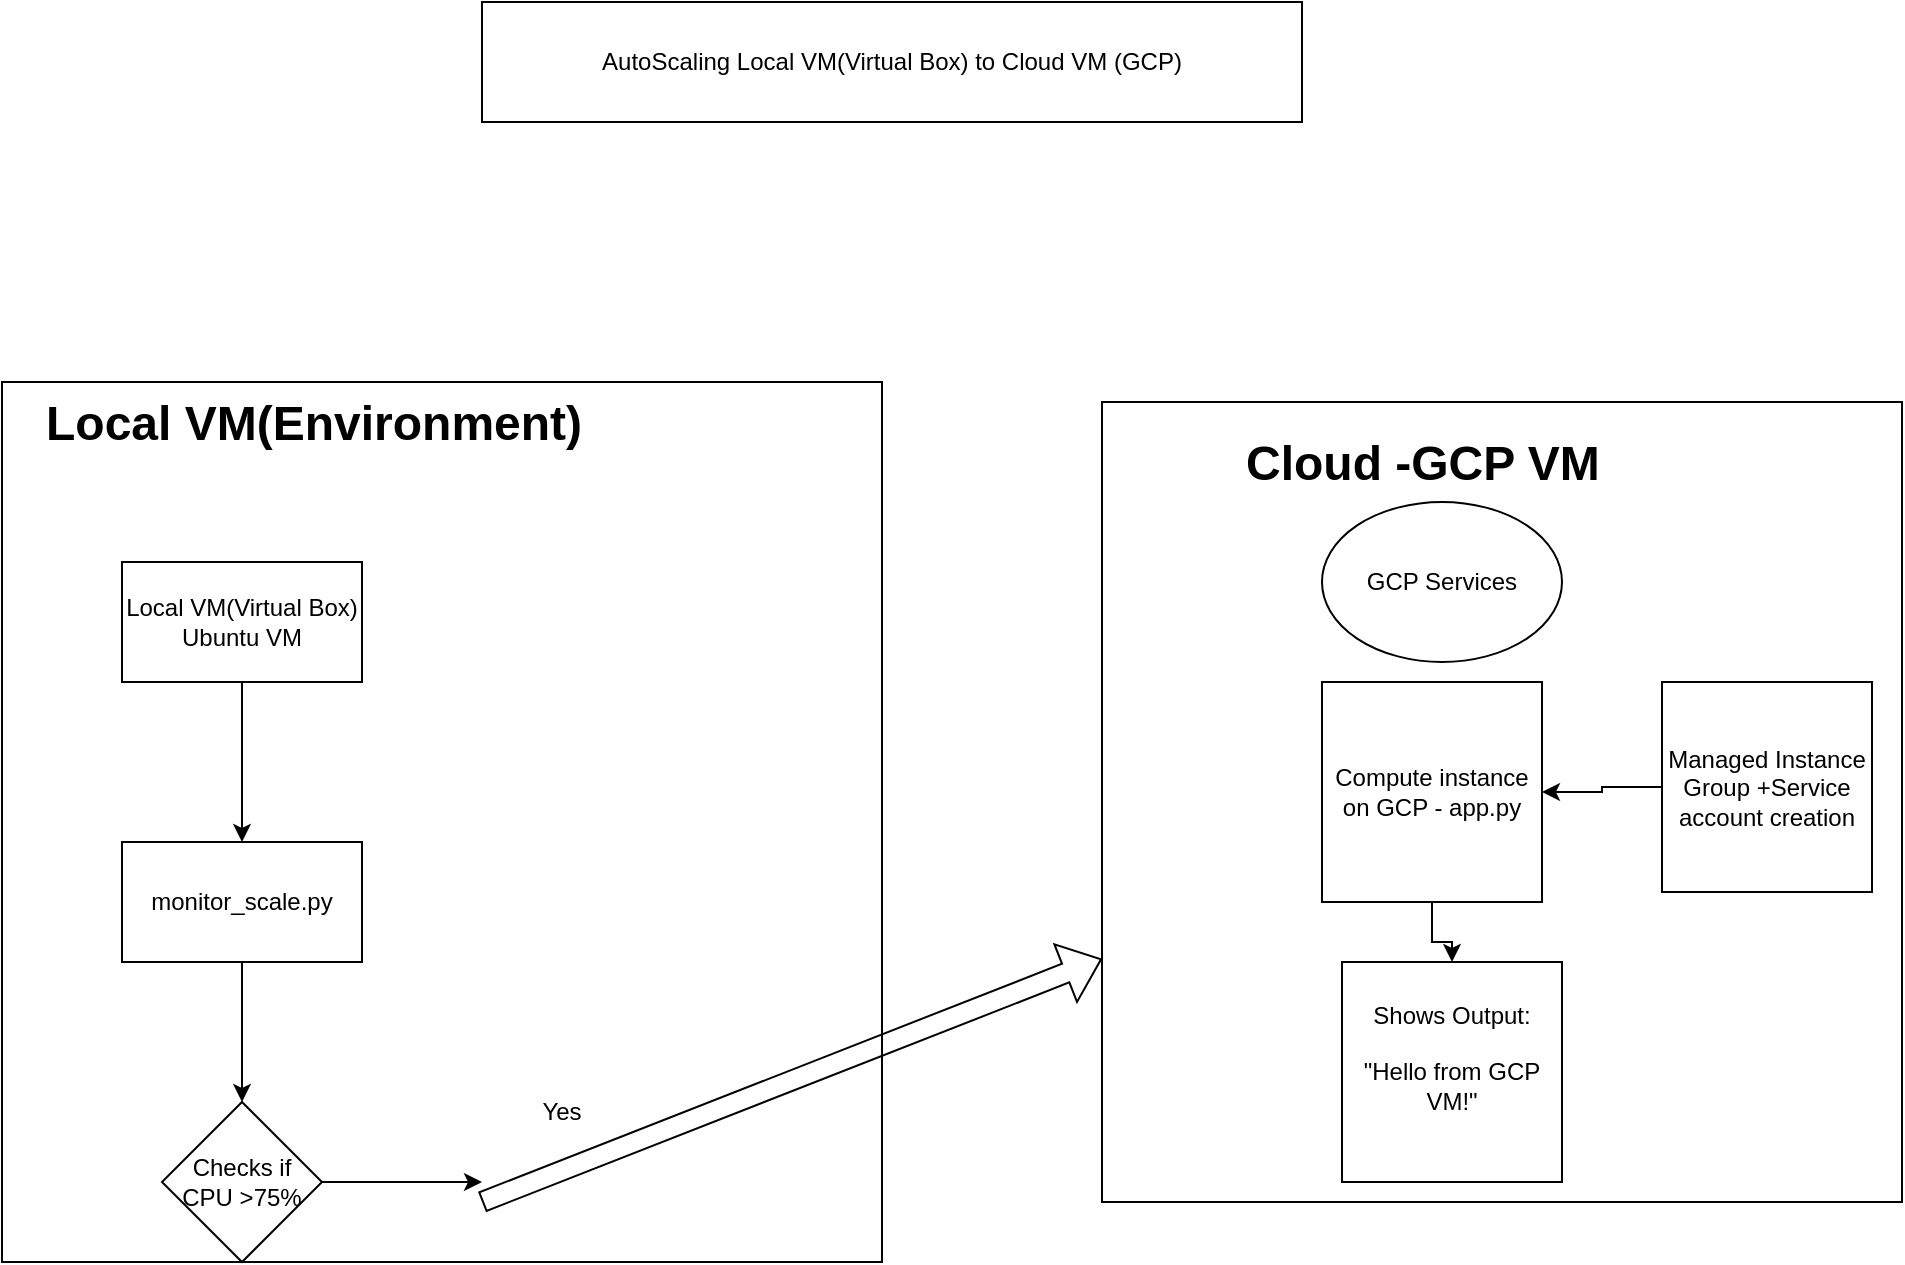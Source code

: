 <mxfile version="26.1.1">
  <diagram name="Page-1" id="t8vIFijKm62wzcqZzvFJ">
    <mxGraphModel dx="1120" dy="468" grid="1" gridSize="10" guides="1" tooltips="1" connect="1" arrows="1" fold="1" page="1" pageScale="1" pageWidth="850" pageHeight="1100" math="0" shadow="0">
      <root>
        <mxCell id="0" />
        <mxCell id="1" parent="0" />
        <mxCell id="Hz4clXH2-U4N3DBBn57c-1" value="AutoScaling Local VM(Virtual Box) to Cloud VM (GCP)" style="rounded=0;whiteSpace=wrap;html=1;" vertex="1" parent="1">
          <mxGeometry x="270" y="50" width="410" height="60" as="geometry" />
        </mxCell>
        <mxCell id="Hz4clXH2-U4N3DBBn57c-2" value="" style="whiteSpace=wrap;html=1;aspect=fixed;" vertex="1" parent="1">
          <mxGeometry x="30" y="240" width="440" height="440" as="geometry" />
        </mxCell>
        <mxCell id="Hz4clXH2-U4N3DBBn57c-3" value="&lt;h1 style=&quot;margin-top: 0px;&quot;&gt;Local VM(Environment)&lt;/h1&gt;" style="text;html=1;whiteSpace=wrap;overflow=hidden;rounded=0;" vertex="1" parent="1">
          <mxGeometry x="50" y="240" width="280" height="120" as="geometry" />
        </mxCell>
        <mxCell id="Hz4clXH2-U4N3DBBn57c-6" value="" style="edgeStyle=orthogonalEdgeStyle;rounded=0;orthogonalLoop=1;jettySize=auto;html=1;" edge="1" parent="1" source="Hz4clXH2-U4N3DBBn57c-4" target="Hz4clXH2-U4N3DBBn57c-5">
          <mxGeometry relative="1" as="geometry" />
        </mxCell>
        <mxCell id="Hz4clXH2-U4N3DBBn57c-4" value="Local VM(Virtual Box) Ubuntu VM" style="rounded=0;whiteSpace=wrap;html=1;" vertex="1" parent="1">
          <mxGeometry x="90" y="330" width="120" height="60" as="geometry" />
        </mxCell>
        <mxCell id="Hz4clXH2-U4N3DBBn57c-8" value="" style="edgeStyle=orthogonalEdgeStyle;rounded=0;orthogonalLoop=1;jettySize=auto;html=1;" edge="1" parent="1" source="Hz4clXH2-U4N3DBBn57c-5" target="Hz4clXH2-U4N3DBBn57c-7">
          <mxGeometry relative="1" as="geometry" />
        </mxCell>
        <mxCell id="Hz4clXH2-U4N3DBBn57c-5" value="monitor_scale.py" style="rounded=0;whiteSpace=wrap;html=1;" vertex="1" parent="1">
          <mxGeometry x="90" y="470" width="120" height="60" as="geometry" />
        </mxCell>
        <mxCell id="Hz4clXH2-U4N3DBBn57c-10" value="" style="edgeStyle=orthogonalEdgeStyle;rounded=0;orthogonalLoop=1;jettySize=auto;html=1;" edge="1" parent="1" source="Hz4clXH2-U4N3DBBn57c-7">
          <mxGeometry relative="1" as="geometry">
            <mxPoint x="270" y="640" as="targetPoint" />
          </mxGeometry>
        </mxCell>
        <mxCell id="Hz4clXH2-U4N3DBBn57c-7" value="Checks if CPU &amp;gt;75%" style="rhombus;whiteSpace=wrap;html=1;rounded=0;" vertex="1" parent="1">
          <mxGeometry x="110" y="600" width="80" height="80" as="geometry" />
        </mxCell>
        <mxCell id="Hz4clXH2-U4N3DBBn57c-11" value="" style="shape=flexArrow;endArrow=classic;html=1;rounded=0;" edge="1" parent="1" target="Hz4clXH2-U4N3DBBn57c-12">
          <mxGeometry width="50" height="50" relative="1" as="geometry">
            <mxPoint x="270" y="650" as="sourcePoint" />
            <mxPoint x="320" y="600" as="targetPoint" />
          </mxGeometry>
        </mxCell>
        <mxCell id="Hz4clXH2-U4N3DBBn57c-12" value="" style="whiteSpace=wrap;html=1;aspect=fixed;" vertex="1" parent="1">
          <mxGeometry x="580" y="250" width="400" height="400" as="geometry" />
        </mxCell>
        <mxCell id="Hz4clXH2-U4N3DBBn57c-13" value="Yes" style="text;html=1;align=center;verticalAlign=middle;whiteSpace=wrap;rounded=0;" vertex="1" parent="1">
          <mxGeometry x="280" y="590" width="60" height="30" as="geometry" />
        </mxCell>
        <mxCell id="Hz4clXH2-U4N3DBBn57c-18" value="&lt;h1 style=&quot;margin-top: 0px;&quot;&gt;Cloud -GCP VM&lt;/h1&gt;" style="text;html=1;whiteSpace=wrap;overflow=hidden;rounded=0;" vertex="1" parent="1">
          <mxGeometry x="650" y="260" width="180" height="120" as="geometry" />
        </mxCell>
        <mxCell id="Hz4clXH2-U4N3DBBn57c-19" value="GCP Services" style="ellipse;whiteSpace=wrap;html=1;" vertex="1" parent="1">
          <mxGeometry x="690" y="300" width="120" height="80" as="geometry" />
        </mxCell>
        <mxCell id="Hz4clXH2-U4N3DBBn57c-22" value="" style="edgeStyle=orthogonalEdgeStyle;rounded=0;orthogonalLoop=1;jettySize=auto;html=1;" edge="1" parent="1" source="Hz4clXH2-U4N3DBBn57c-20" target="Hz4clXH2-U4N3DBBn57c-21">
          <mxGeometry relative="1" as="geometry" />
        </mxCell>
        <mxCell id="Hz4clXH2-U4N3DBBn57c-20" value="Compute instance on GCP - app.py" style="whiteSpace=wrap;html=1;aspect=fixed;" vertex="1" parent="1">
          <mxGeometry x="690" y="390" width="110" height="110" as="geometry" />
        </mxCell>
        <mxCell id="Hz4clXH2-U4N3DBBn57c-21" value="Shows Output:&lt;div&gt;&lt;br&gt;&lt;/div&gt;&lt;div&gt;&quot;Hello from GCP VM!&quot;&lt;br&gt;&lt;div&gt;&lt;br&gt;&lt;/div&gt;&lt;/div&gt;" style="whiteSpace=wrap;html=1;aspect=fixed;" vertex="1" parent="1">
          <mxGeometry x="700" y="530" width="110" height="110" as="geometry" />
        </mxCell>
        <mxCell id="Hz4clXH2-U4N3DBBn57c-25" value="" style="edgeStyle=orthogonalEdgeStyle;rounded=0;orthogonalLoop=1;jettySize=auto;html=1;" edge="1" parent="1" source="Hz4clXH2-U4N3DBBn57c-24" target="Hz4clXH2-U4N3DBBn57c-20">
          <mxGeometry relative="1" as="geometry" />
        </mxCell>
        <mxCell id="Hz4clXH2-U4N3DBBn57c-24" value="Managed Instance Group +Service account creation" style="whiteSpace=wrap;html=1;aspect=fixed;" vertex="1" parent="1">
          <mxGeometry x="860" y="390" width="105" height="105" as="geometry" />
        </mxCell>
      </root>
    </mxGraphModel>
  </diagram>
</mxfile>
